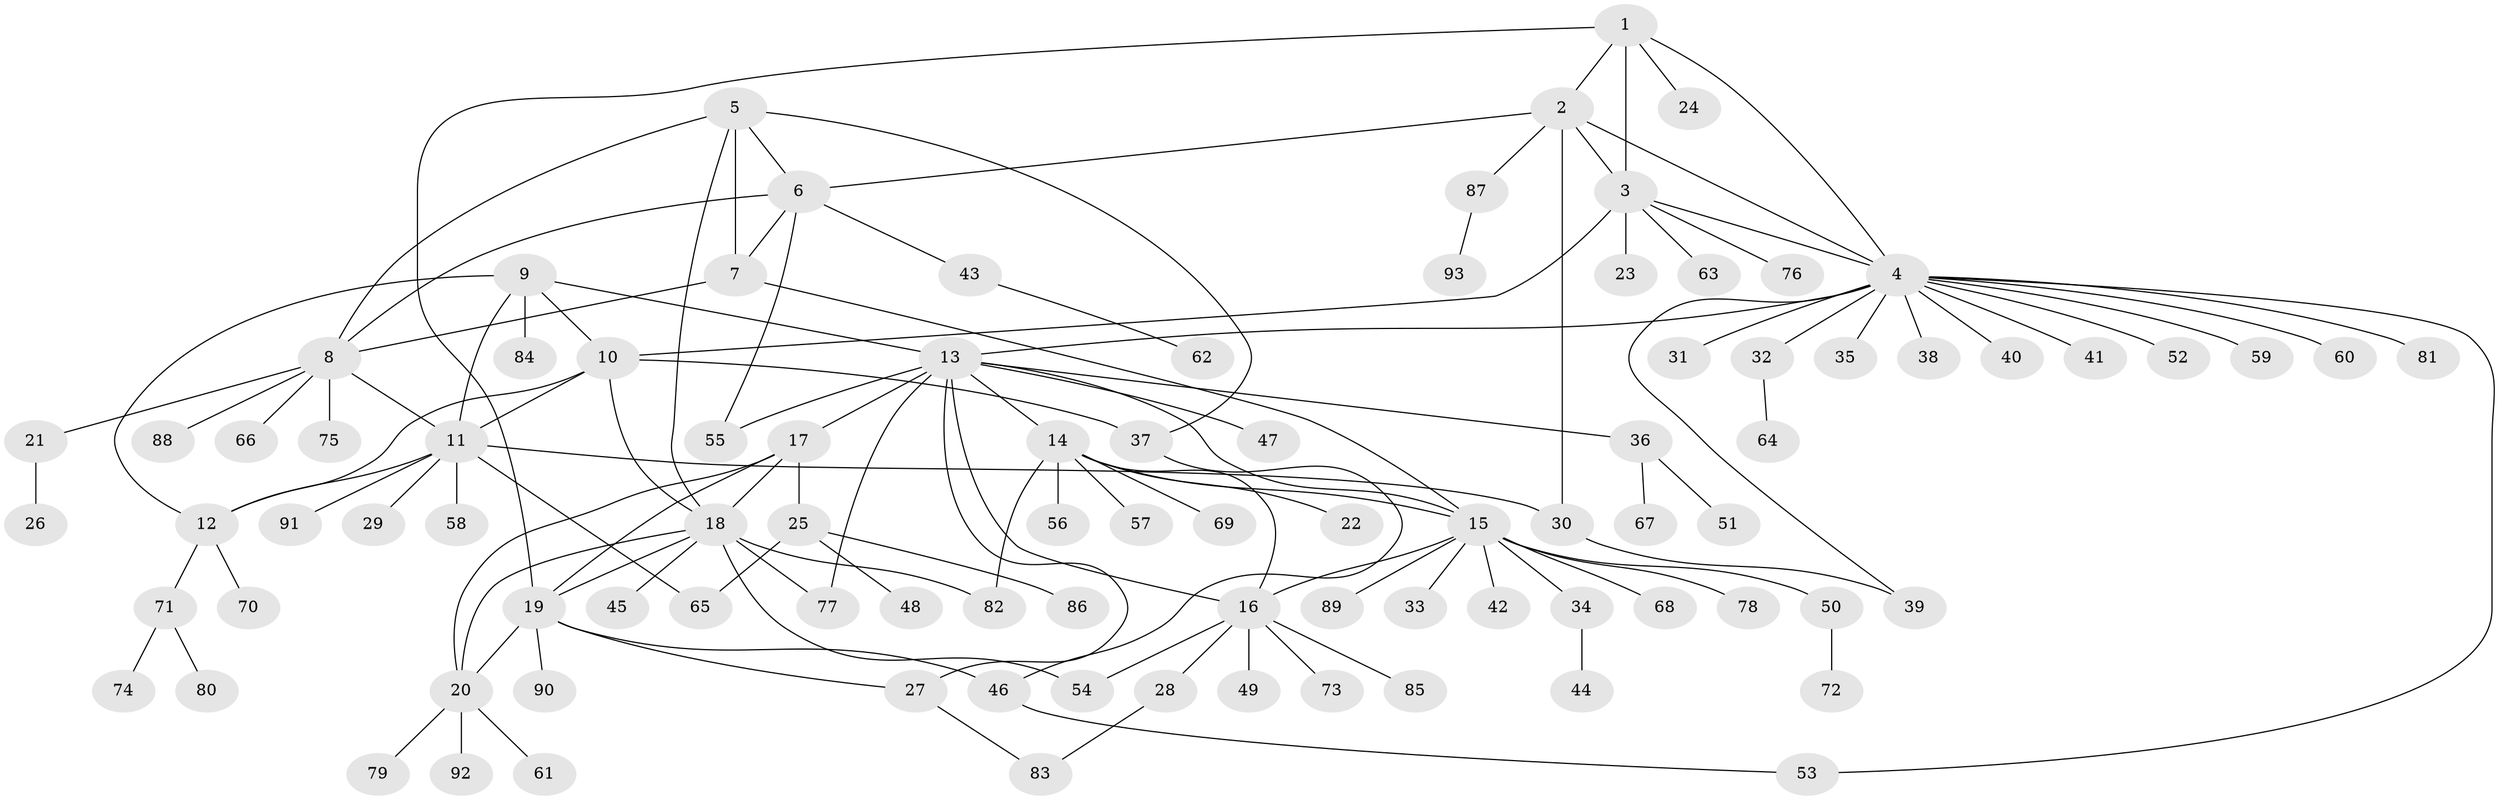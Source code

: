 // Generated by graph-tools (version 1.1) at 2025/26/03/09/25 03:26:44]
// undirected, 93 vertices, 125 edges
graph export_dot {
graph [start="1"]
  node [color=gray90,style=filled];
  1;
  2;
  3;
  4;
  5;
  6;
  7;
  8;
  9;
  10;
  11;
  12;
  13;
  14;
  15;
  16;
  17;
  18;
  19;
  20;
  21;
  22;
  23;
  24;
  25;
  26;
  27;
  28;
  29;
  30;
  31;
  32;
  33;
  34;
  35;
  36;
  37;
  38;
  39;
  40;
  41;
  42;
  43;
  44;
  45;
  46;
  47;
  48;
  49;
  50;
  51;
  52;
  53;
  54;
  55;
  56;
  57;
  58;
  59;
  60;
  61;
  62;
  63;
  64;
  65;
  66;
  67;
  68;
  69;
  70;
  71;
  72;
  73;
  74;
  75;
  76;
  77;
  78;
  79;
  80;
  81;
  82;
  83;
  84;
  85;
  86;
  87;
  88;
  89;
  90;
  91;
  92;
  93;
  1 -- 2;
  1 -- 3;
  1 -- 4;
  1 -- 19;
  1 -- 24;
  2 -- 3;
  2 -- 4;
  2 -- 6;
  2 -- 30;
  2 -- 87;
  3 -- 4;
  3 -- 10;
  3 -- 23;
  3 -- 63;
  3 -- 76;
  4 -- 13;
  4 -- 31;
  4 -- 32;
  4 -- 35;
  4 -- 38;
  4 -- 39;
  4 -- 40;
  4 -- 41;
  4 -- 52;
  4 -- 53;
  4 -- 59;
  4 -- 60;
  4 -- 81;
  5 -- 6;
  5 -- 7;
  5 -- 8;
  5 -- 18;
  5 -- 37;
  6 -- 7;
  6 -- 8;
  6 -- 43;
  6 -- 55;
  7 -- 8;
  7 -- 15;
  8 -- 11;
  8 -- 21;
  8 -- 66;
  8 -- 75;
  8 -- 88;
  9 -- 10;
  9 -- 11;
  9 -- 12;
  9 -- 13;
  9 -- 84;
  10 -- 11;
  10 -- 12;
  10 -- 18;
  10 -- 37;
  11 -- 12;
  11 -- 29;
  11 -- 30;
  11 -- 58;
  11 -- 65;
  11 -- 91;
  12 -- 70;
  12 -- 71;
  13 -- 14;
  13 -- 15;
  13 -- 16;
  13 -- 17;
  13 -- 27;
  13 -- 36;
  13 -- 47;
  13 -- 55;
  13 -- 77;
  14 -- 15;
  14 -- 16;
  14 -- 22;
  14 -- 56;
  14 -- 57;
  14 -- 69;
  14 -- 82;
  15 -- 16;
  15 -- 33;
  15 -- 34;
  15 -- 42;
  15 -- 50;
  15 -- 68;
  15 -- 78;
  15 -- 89;
  16 -- 28;
  16 -- 49;
  16 -- 54;
  16 -- 73;
  16 -- 85;
  17 -- 18;
  17 -- 19;
  17 -- 20;
  17 -- 25;
  18 -- 19;
  18 -- 20;
  18 -- 45;
  18 -- 54;
  18 -- 77;
  18 -- 82;
  19 -- 20;
  19 -- 27;
  19 -- 46;
  19 -- 90;
  20 -- 61;
  20 -- 79;
  20 -- 92;
  21 -- 26;
  25 -- 48;
  25 -- 65;
  25 -- 86;
  27 -- 83;
  28 -- 83;
  30 -- 39;
  32 -- 64;
  34 -- 44;
  36 -- 51;
  36 -- 67;
  37 -- 46;
  43 -- 62;
  46 -- 53;
  50 -- 72;
  71 -- 74;
  71 -- 80;
  87 -- 93;
}
